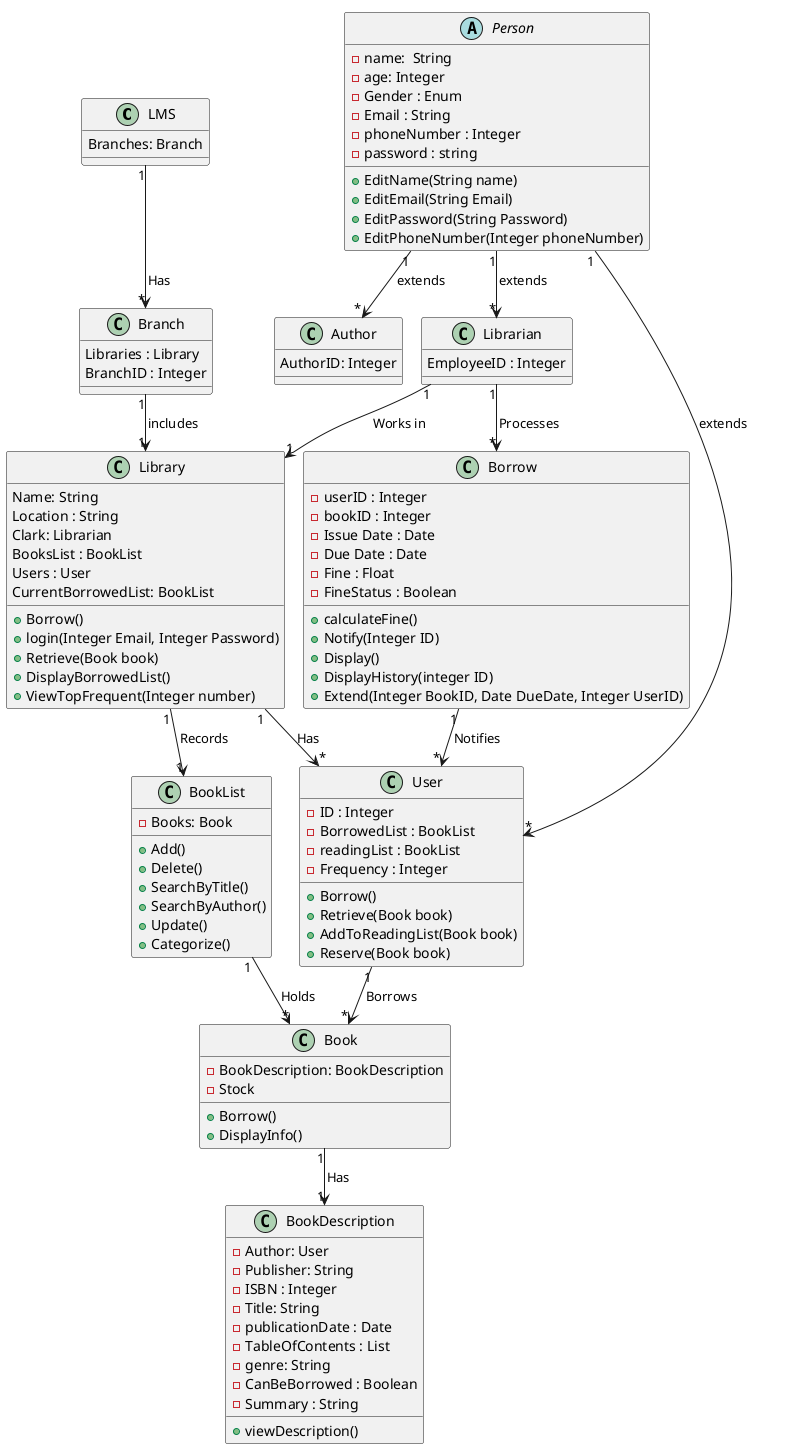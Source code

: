 @startuml
!pragma layout smetana
'https://plantuml.com/class-diagram
class LMS
{
Branches: Branch
}
class Branch
{
 Libraries : Library
 BranchID : Integer
}
class Library {
  Name: String
  'Should it be a Library Class cuz it's a physical place?
  Location : String
  Clark: Librarian
  BooksList : BookList
  Users : User
  CurrentBorrowedList: BookList
   ''Takes the info Of the user and the borrowed Books add it to the currentBorrowedBooks
  + Borrow()
  + login(Integer Email, Integer Password)
  + Retrieve(Book book)
  + DisplayBorrowedList()
  ''returns the K frequent members
  + ViewTopFrequent(Integer number)
}
''Could have an abstract class to implement the borrow function ?
class BookList {
  - Books: Book
  ' -BookDescriptions: BookDescription
 + Add()
 + Delete()
 + SearchByTitle()
 + SearchByAuthor()
 + Update()
 + Categorize()
}
class Book {
 - BookDescription: BookDescription
 - Stock
 ''Could this be removed and replaced by unique ID instead?
 ''Decrement the stock
 + Borrow()
 + DisplayInfo()

}
class BookDescription {
  - Author: User
  - Publisher: String
  - ISBN : Integer
  - Title: String
  - publicationDate : Date
  - TableOfContents : List
  - genre: String
  - CanBeBorrowed : Boolean
  - Summary : String
  + viewDescription()
}
class User {
  - ID : Integer
  - BorrowedList : BookList
  - readingList : BookList
  - Frequency : Integer
  'Adds the Book to the user's borrowedList
  + Borrow()
  'Remove the book from the user's borrowedList
  + Retrieve(Book book)
  + AddToReadingList(Book book)
  + Reserve(Book book)
}
''Out of context ?
class Author{
AuthorID: Integer
}
abstract class Person{
  - name:  String
  - age: Integer
  - Gender : Enum
  - Email : String
  - phoneNumber : Integer
  - password : string
  + EditName(String name)
  + EditEmail(String Email)
  + EditPassword(String Password)
  + EditPhoneNumber(Integer phoneNumber)

}
''What are the functions of librarian and how to let them confirm the retrieve request
class Librarian {
     EmployeeID : Integer
}

class Borrow {
  - userID : Integer
  '' can we add an ID to each book so we need to sum by ISBN to know the stock so we can assign the ID to the borrow class
  - bookID : Integer
  - Issue Date : Date
  - Due Date : Date
  - Fine : Float
  - FineStatus : Boolean
  + calculateFine()
  + Notify(Integer ID)
  + Display()
  ''retrieves the History of specific user
  + DisplayHistory(integer ID)
  + Extend(Integer BookID, Date DueDate, Integer UserID)

}

LMS "1" --> "*" Branch : Has
BookList "1" --> "*" Book : Holds
Branch "1" --> "1" Library : includes
Book "1" --> "1" BookDescription : Has
Person "1" -->"*" Librarian : extends
Person "1" -->"*" User : extends
Person "1" -->"*" Author : extends
Library "1" --> "*" User : Has
Library "1" --> "1" BookList : Records
User "1" --> "*" Book : Borrows
Librarian "1" --> "*" Borrow : Processes
Librarian "1" -->  "1" Library : Works in
Borrow "1" --> "*" User : Notifies
@enduml